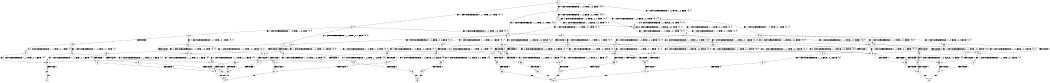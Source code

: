 digraph BCG {
size = "7, 10.5";
center = TRUE;
node [shape = circle];
0 [peripheries = 2];
0 -> 1 [label = "EX !0 !ATOMIC_EXCH_BRANCH (1, +0, TRUE, +1, 3, FALSE) !{0, 1}"];
0 -> 2 [label = "EX !1 !ATOMIC_EXCH_BRANCH (1, +1, TRUE, +0, 1, TRUE) !{0, 1}"];
0 -> 3 [label = "EX !0 !ATOMIC_EXCH_BRANCH (1, +0, TRUE, +1, 3, FALSE) !{0, 1}"];
1 -> 4 [label = "EX !0 !ATOMIC_EXCH_BRANCH (1, +0, FALSE, +0, 2, TRUE) !{0, 1}"];
1 -> 5 [label = "EX !1 !ATOMIC_EXCH_BRANCH (1, +1, TRUE, +0, 1, TRUE) !{0, 1}"];
1 -> 6 [label = "EX !0 !ATOMIC_EXCH_BRANCH (1, +0, FALSE, +0, 2, TRUE) !{0, 1}"];
2 -> 7 [label = "EX !1 !ATOMIC_EXCH_BRANCH (1, +1, TRUE, +0, 1, FALSE) !{0, 1}"];
2 -> 8 [label = "EX !0 !ATOMIC_EXCH_BRANCH (1, +0, TRUE, +1, 3, TRUE) !{0, 1}"];
2 -> 9 [label = "EX !0 !ATOMIC_EXCH_BRANCH (1, +0, TRUE, +1, 3, TRUE) !{0, 1}"];
3 -> 10 [label = "EX !1 !ATOMIC_EXCH_BRANCH (1, +1, TRUE, +0, 1, TRUE) !{0, 1}"];
3 -> 6 [label = "EX !0 !ATOMIC_EXCH_BRANCH (1, +0, FALSE, +0, 2, TRUE) !{0, 1}"];
3 -> 11 [label = "EX !1 !ATOMIC_EXCH_BRANCH (1, +1, TRUE, +0, 1, TRUE) !{0, 1}"];
4 -> 4 [label = "EX !0 !ATOMIC_EXCH_BRANCH (1, +0, FALSE, +0, 2, TRUE) !{0, 1}"];
4 -> 5 [label = "EX !1 !ATOMIC_EXCH_BRANCH (1, +1, TRUE, +0, 1, TRUE) !{0, 1}"];
4 -> 6 [label = "EX !0 !ATOMIC_EXCH_BRANCH (1, +0, FALSE, +0, 2, TRUE) !{0, 1}"];
5 -> 12 [label = "EX !0 !ATOMIC_EXCH_BRANCH (1, +0, FALSE, +0, 2, FALSE) !{0, 1}"];
5 -> 13 [label = "EX !1 !ATOMIC_EXCH_BRANCH (1, +1, TRUE, +0, 1, FALSE) !{0, 1}"];
5 -> 14 [label = "EX !0 !ATOMIC_EXCH_BRANCH (1, +0, FALSE, +0, 2, FALSE) !{0, 1}"];
6 -> 10 [label = "EX !1 !ATOMIC_EXCH_BRANCH (1, +1, TRUE, +0, 1, TRUE) !{0, 1}"];
6 -> 6 [label = "EX !0 !ATOMIC_EXCH_BRANCH (1, +0, FALSE, +0, 2, TRUE) !{0, 1}"];
6 -> 11 [label = "EX !1 !ATOMIC_EXCH_BRANCH (1, +1, TRUE, +0, 1, TRUE) !{0, 1}"];
7 -> 15 [label = "EX !0 !ATOMIC_EXCH_BRANCH (1, +0, TRUE, +1, 3, TRUE) !{0, 1}"];
7 -> 16 [label = "TERMINATE !1"];
7 -> 17 [label = "EX !0 !ATOMIC_EXCH_BRANCH (1, +0, TRUE, +1, 3, TRUE) !{0, 1}"];
8 -> 18 [label = "EX !1 !ATOMIC_EXCH_BRANCH (1, +1, TRUE, +0, 1, TRUE) !{0, 1}"];
8 -> 19 [label = "TERMINATE !0"];
9 -> 20 [label = "EX !1 !ATOMIC_EXCH_BRANCH (1, +1, TRUE, +0, 1, TRUE) !{0, 1}"];
9 -> 21 [label = "EX !1 !ATOMIC_EXCH_BRANCH (1, +1, TRUE, +0, 1, TRUE) !{0, 1}"];
9 -> 22 [label = "TERMINATE !0"];
10 -> 23 [label = "EX !0 !ATOMIC_EXCH_BRANCH (1, +0, FALSE, +0, 2, FALSE) !{0, 1}"];
10 -> 24 [label = "EX !1 !ATOMIC_EXCH_BRANCH (1, +1, TRUE, +0, 1, FALSE) !{0, 1}"];
10 -> 14 [label = "EX !0 !ATOMIC_EXCH_BRANCH (1, +0, FALSE, +0, 2, FALSE) !{0, 1}"];
11 -> 24 [label = "EX !1 !ATOMIC_EXCH_BRANCH (1, +1, TRUE, +0, 1, FALSE) !{0, 1}"];
11 -> 14 [label = "EX !0 !ATOMIC_EXCH_BRANCH (1, +0, FALSE, +0, 2, FALSE) !{0, 1}"];
11 -> 25 [label = "EX !1 !ATOMIC_EXCH_BRANCH (1, +1, TRUE, +0, 1, FALSE) !{0, 1}"];
12 -> 26 [label = "EX !1 !ATOMIC_EXCH_BRANCH (1, +1, TRUE, +0, 1, FALSE) !{0, 1}"];
12 -> 27 [label = "TERMINATE !0"];
13 -> 28 [label = "EX !0 !ATOMIC_EXCH_BRANCH (1, +0, FALSE, +0, 2, FALSE) !{0, 1}"];
13 -> 29 [label = "TERMINATE !1"];
13 -> 30 [label = "EX !0 !ATOMIC_EXCH_BRANCH (1, +0, FALSE, +0, 2, FALSE) !{0, 1}"];
14 -> 31 [label = "EX !1 !ATOMIC_EXCH_BRANCH (1, +1, TRUE, +0, 1, FALSE) !{0, 1}"];
14 -> 32 [label = "EX !1 !ATOMIC_EXCH_BRANCH (1, +1, TRUE, +0, 1, FALSE) !{0, 1}"];
14 -> 33 [label = "TERMINATE !0"];
15 -> 34 [label = "TERMINATE !0"];
15 -> 35 [label = "TERMINATE !1"];
16 -> 36 [label = "EX !0 !ATOMIC_EXCH_BRANCH (1, +0, TRUE, +1, 3, TRUE) !{0}"];
16 -> 37 [label = "EX !0 !ATOMIC_EXCH_BRANCH (1, +0, TRUE, +1, 3, TRUE) !{0}"];
17 -> 38 [label = "TERMINATE !0"];
17 -> 39 [label = "TERMINATE !1"];
18 -> 26 [label = "EX !1 !ATOMIC_EXCH_BRANCH (1, +1, TRUE, +0, 1, FALSE) !{0, 1}"];
18 -> 27 [label = "TERMINATE !0"];
19 -> 40 [label = "EX !1 !ATOMIC_EXCH_BRANCH (1, +1, TRUE, +0, 1, TRUE) !{1}"];
19 -> 41 [label = "EX !1 !ATOMIC_EXCH_BRANCH (1, +1, TRUE, +0, 1, TRUE) !{1}"];
20 -> 31 [label = "EX !1 !ATOMIC_EXCH_BRANCH (1, +1, TRUE, +0, 1, FALSE) !{0, 1}"];
20 -> 42 [label = "TERMINATE !0"];
21 -> 31 [label = "EX !1 !ATOMIC_EXCH_BRANCH (1, +1, TRUE, +0, 1, FALSE) !{0, 1}"];
21 -> 32 [label = "EX !1 !ATOMIC_EXCH_BRANCH (1, +1, TRUE, +0, 1, FALSE) !{0, 1}"];
21 -> 33 [label = "TERMINATE !0"];
22 -> 43 [label = "EX !1 !ATOMIC_EXCH_BRANCH (1, +1, TRUE, +0, 1, TRUE) !{1}"];
23 -> 31 [label = "EX !1 !ATOMIC_EXCH_BRANCH (1, +1, TRUE, +0, 1, FALSE) !{0, 1}"];
23 -> 42 [label = "TERMINATE !0"];
24 -> 44 [label = "EX !0 !ATOMIC_EXCH_BRANCH (1, +0, FALSE, +0, 2, FALSE) !{0, 1}"];
24 -> 45 [label = "TERMINATE !1"];
24 -> 30 [label = "EX !0 !ATOMIC_EXCH_BRANCH (1, +0, FALSE, +0, 2, FALSE) !{0, 1}"];
25 -> 30 [label = "EX !0 !ATOMIC_EXCH_BRANCH (1, +0, FALSE, +0, 2, FALSE) !{0, 1}"];
25 -> 46 [label = "TERMINATE !1"];
26 -> 47 [label = "TERMINATE !0"];
26 -> 48 [label = "TERMINATE !1"];
27 -> 49 [label = "EX !1 !ATOMIC_EXCH_BRANCH (1, +1, TRUE, +0, 1, FALSE) !{1}"];
27 -> 50 [label = "EX !1 !ATOMIC_EXCH_BRANCH (1, +1, TRUE, +0, 1, FALSE) !{1}"];
28 -> 47 [label = "TERMINATE !0"];
28 -> 48 [label = "TERMINATE !1"];
29 -> 51 [label = "EX !0 !ATOMIC_EXCH_BRANCH (1, +0, FALSE, +0, 2, FALSE) !{0}"];
29 -> 52 [label = "EX !0 !ATOMIC_EXCH_BRANCH (1, +0, FALSE, +0, 2, FALSE) !{0}"];
30 -> 53 [label = "TERMINATE !0"];
30 -> 54 [label = "TERMINATE !1"];
31 -> 55 [label = "TERMINATE !0"];
31 -> 56 [label = "TERMINATE !1"];
32 -> 53 [label = "TERMINATE !0"];
32 -> 54 [label = "TERMINATE !1"];
33 -> 57 [label = "EX !1 !ATOMIC_EXCH_BRANCH (1, +1, TRUE, +0, 1, FALSE) !{1}"];
34 -> 58 [label = "TERMINATE !1"];
35 -> 59 [label = "TERMINATE !0"];
36 -> 59 [label = "TERMINATE !0"];
37 -> 60 [label = "TERMINATE !0"];
38 -> 61 [label = "TERMINATE !1"];
39 -> 62 [label = "TERMINATE !0"];
40 -> 49 [label = "EX !1 !ATOMIC_EXCH_BRANCH (1, +1, TRUE, +0, 1, FALSE) !{1}"];
40 -> 50 [label = "EX !1 !ATOMIC_EXCH_BRANCH (1, +1, TRUE, +0, 1, FALSE) !{1}"];
41 -> 50 [label = "EX !1 !ATOMIC_EXCH_BRANCH (1, +1, TRUE, +0, 1, FALSE) !{1}"];
42 -> 63 [label = "EX !1 !ATOMIC_EXCH_BRANCH (1, +1, TRUE, +0, 1, FALSE) !{1}"];
43 -> 57 [label = "EX !1 !ATOMIC_EXCH_BRANCH (1, +1, TRUE, +0, 1, FALSE) !{1}"];
44 -> 55 [label = "TERMINATE !0"];
44 -> 56 [label = "TERMINATE !1"];
45 -> 64 [label = "EX !0 !ATOMIC_EXCH_BRANCH (1, +0, FALSE, +0, 2, FALSE) !{0}"];
46 -> 65 [label = "EX !0 !ATOMIC_EXCH_BRANCH (1, +0, FALSE, +0, 2, FALSE) !{0}"];
47 -> 66 [label = "TERMINATE !1"];
48 -> 67 [label = "TERMINATE !0"];
49 -> 66 [label = "TERMINATE !1"];
50 -> 68 [label = "TERMINATE !1"];
51 -> 67 [label = "TERMINATE !0"];
52 -> 69 [label = "TERMINATE !0"];
53 -> 70 [label = "TERMINATE !1"];
54 -> 71 [label = "TERMINATE !0"];
55 -> 72 [label = "TERMINATE !1"];
56 -> 73 [label = "TERMINATE !0"];
57 -> 70 [label = "TERMINATE !1"];
58 -> 74 [label = "exit"];
59 -> 74 [label = "exit"];
60 -> 75 [label = "exit"];
61 -> 76 [label = "exit"];
62 -> 76 [label = "exit"];
63 -> 72 [label = "TERMINATE !1"];
64 -> 73 [label = "TERMINATE !0"];
65 -> 71 [label = "TERMINATE !0"];
66 -> 74 [label = "exit"];
67 -> 74 [label = "exit"];
68 -> 77 [label = "exit"];
69 -> 75 [label = "exit"];
70 -> 76 [label = "exit"];
71 -> 76 [label = "exit"];
72 -> 78 [label = "exit"];
73 -> 78 [label = "exit"];
}
